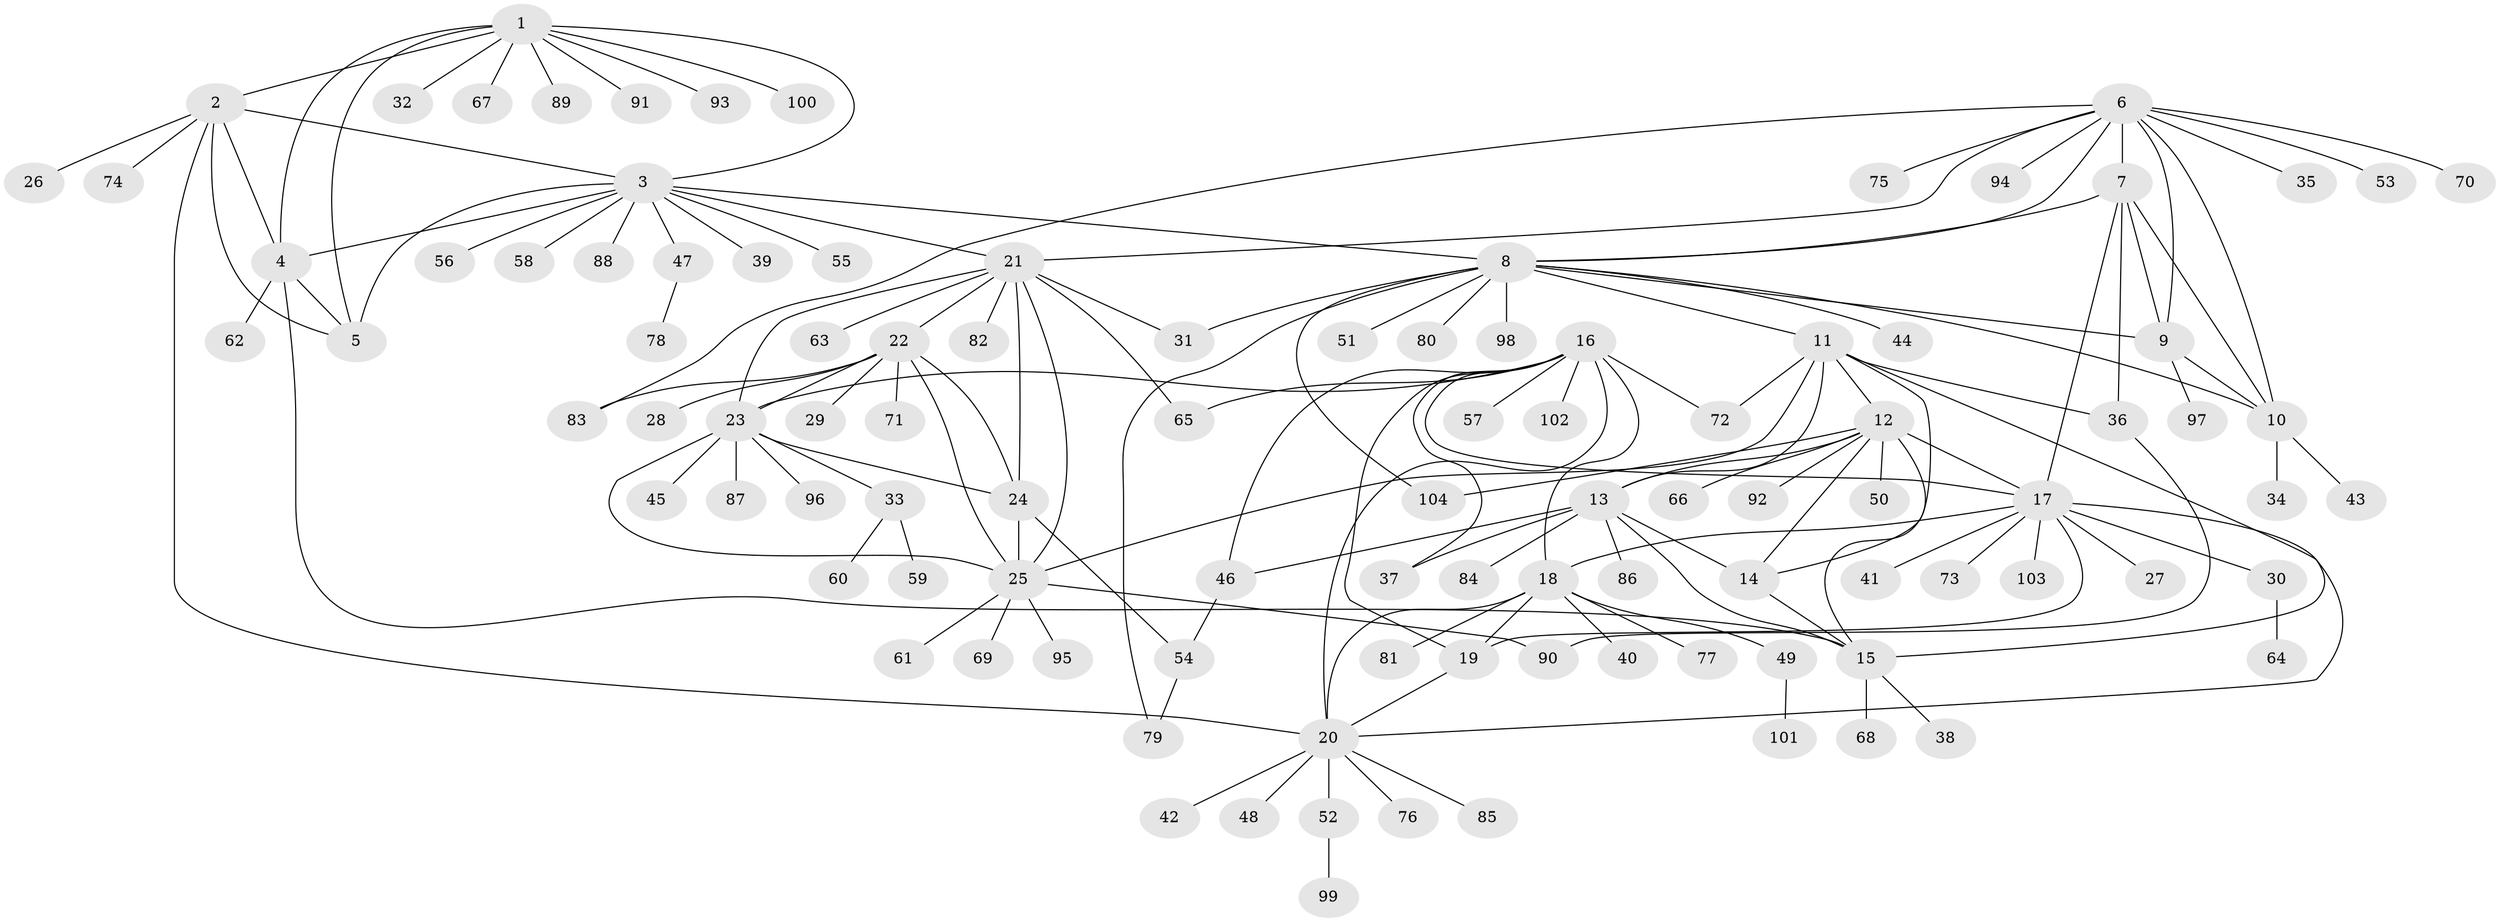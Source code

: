 // Generated by graph-tools (version 1.1) at 2025/37/03/09/25 02:37:14]
// undirected, 104 vertices, 150 edges
graph export_dot {
graph [start="1"]
  node [color=gray90,style=filled];
  1;
  2;
  3;
  4;
  5;
  6;
  7;
  8;
  9;
  10;
  11;
  12;
  13;
  14;
  15;
  16;
  17;
  18;
  19;
  20;
  21;
  22;
  23;
  24;
  25;
  26;
  27;
  28;
  29;
  30;
  31;
  32;
  33;
  34;
  35;
  36;
  37;
  38;
  39;
  40;
  41;
  42;
  43;
  44;
  45;
  46;
  47;
  48;
  49;
  50;
  51;
  52;
  53;
  54;
  55;
  56;
  57;
  58;
  59;
  60;
  61;
  62;
  63;
  64;
  65;
  66;
  67;
  68;
  69;
  70;
  71;
  72;
  73;
  74;
  75;
  76;
  77;
  78;
  79;
  80;
  81;
  82;
  83;
  84;
  85;
  86;
  87;
  88;
  89;
  90;
  91;
  92;
  93;
  94;
  95;
  96;
  97;
  98;
  99;
  100;
  101;
  102;
  103;
  104;
  1 -- 2;
  1 -- 3;
  1 -- 4;
  1 -- 5;
  1 -- 32;
  1 -- 67;
  1 -- 89;
  1 -- 91;
  1 -- 93;
  1 -- 100;
  2 -- 3;
  2 -- 4;
  2 -- 5;
  2 -- 20;
  2 -- 26;
  2 -- 74;
  3 -- 4;
  3 -- 5;
  3 -- 8;
  3 -- 21;
  3 -- 39;
  3 -- 47;
  3 -- 55;
  3 -- 56;
  3 -- 58;
  3 -- 88;
  4 -- 5;
  4 -- 15;
  4 -- 62;
  6 -- 7;
  6 -- 8;
  6 -- 9;
  6 -- 10;
  6 -- 21;
  6 -- 35;
  6 -- 53;
  6 -- 70;
  6 -- 75;
  6 -- 83;
  6 -- 94;
  7 -- 8;
  7 -- 9;
  7 -- 10;
  7 -- 17;
  7 -- 36;
  8 -- 9;
  8 -- 10;
  8 -- 11;
  8 -- 31;
  8 -- 44;
  8 -- 51;
  8 -- 79;
  8 -- 80;
  8 -- 98;
  8 -- 104;
  9 -- 10;
  9 -- 97;
  10 -- 34;
  10 -- 43;
  11 -- 12;
  11 -- 13;
  11 -- 14;
  11 -- 15;
  11 -- 25;
  11 -- 36;
  11 -- 72;
  12 -- 13;
  12 -- 14;
  12 -- 15;
  12 -- 17;
  12 -- 50;
  12 -- 66;
  12 -- 92;
  12 -- 104;
  13 -- 14;
  13 -- 15;
  13 -- 37;
  13 -- 46;
  13 -- 84;
  13 -- 86;
  14 -- 15;
  15 -- 38;
  15 -- 68;
  16 -- 17;
  16 -- 18;
  16 -- 19;
  16 -- 20;
  16 -- 23;
  16 -- 37;
  16 -- 46;
  16 -- 57;
  16 -- 65;
  16 -- 72;
  16 -- 102;
  17 -- 18;
  17 -- 19;
  17 -- 20;
  17 -- 27;
  17 -- 30;
  17 -- 41;
  17 -- 73;
  17 -- 103;
  18 -- 19;
  18 -- 20;
  18 -- 40;
  18 -- 49;
  18 -- 77;
  18 -- 81;
  19 -- 20;
  20 -- 42;
  20 -- 48;
  20 -- 52;
  20 -- 76;
  20 -- 85;
  21 -- 22;
  21 -- 23;
  21 -- 24;
  21 -- 25;
  21 -- 31;
  21 -- 63;
  21 -- 65;
  21 -- 82;
  22 -- 23;
  22 -- 24;
  22 -- 25;
  22 -- 28;
  22 -- 29;
  22 -- 71;
  22 -- 83;
  23 -- 24;
  23 -- 25;
  23 -- 33;
  23 -- 45;
  23 -- 87;
  23 -- 96;
  24 -- 25;
  24 -- 54;
  25 -- 61;
  25 -- 69;
  25 -- 90;
  25 -- 95;
  30 -- 64;
  33 -- 59;
  33 -- 60;
  36 -- 90;
  46 -- 54;
  47 -- 78;
  49 -- 101;
  52 -- 99;
  54 -- 79;
}
